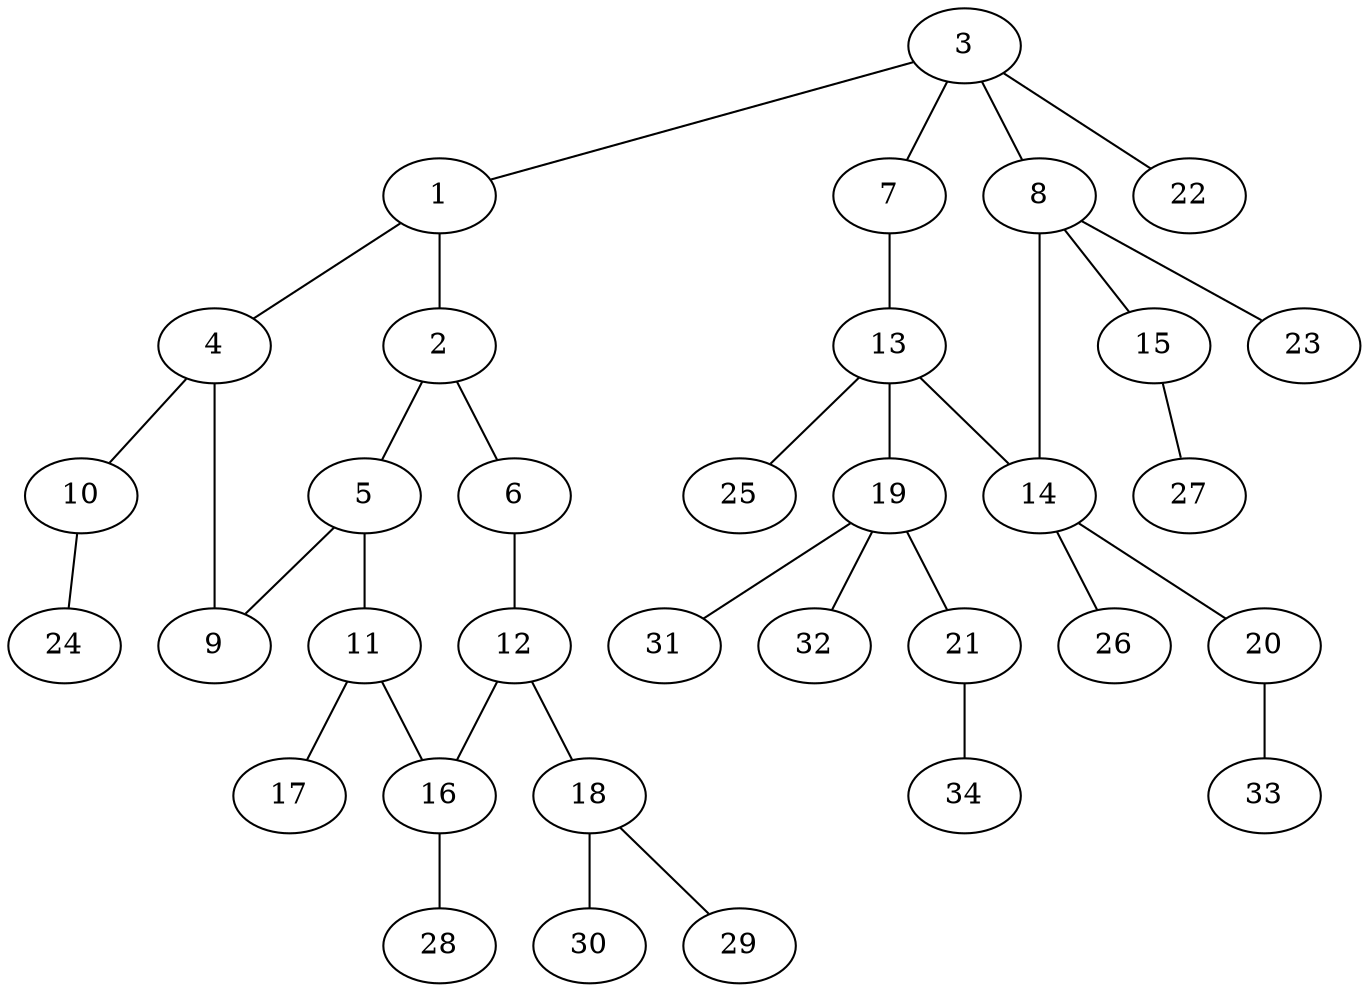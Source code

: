 graph molecule_4078 {
	1	 [chem=N];
	2	 [chem=C];
	1 -- 2	 [valence=1];
	4	 [chem=C];
	1 -- 4	 [valence=1];
	5	 [chem=C];
	2 -- 5	 [valence=2];
	6	 [chem=N];
	2 -- 6	 [valence=1];
	3	 [chem=C];
	3 -- 1	 [valence=1];
	7	 [chem=O];
	3 -- 7	 [valence=1];
	8	 [chem=C];
	3 -- 8	 [valence=1];
	22	 [chem=H];
	3 -- 22	 [valence=1];
	9	 [chem=N];
	4 -- 9	 [valence=2];
	10	 [chem=O];
	4 -- 10	 [valence=1];
	5 -- 9	 [valence=1];
	11	 [chem=C];
	5 -- 11	 [valence=1];
	12	 [chem=C];
	6 -- 12	 [valence=2];
	13	 [chem=C];
	7 -- 13	 [valence=1];
	14	 [chem=C];
	8 -- 14	 [valence=1];
	15	 [chem=O];
	8 -- 15	 [valence=1];
	23	 [chem=H];
	8 -- 23	 [valence=1];
	24	 [chem=H];
	10 -- 24	 [valence=1];
	16	 [chem=N];
	11 -- 16	 [valence=1];
	17	 [chem=O];
	11 -- 17	 [valence=2];
	12 -- 16	 [valence=1];
	18	 [chem=N];
	12 -- 18	 [valence=1];
	13 -- 14	 [valence=1];
	19	 [chem=C];
	13 -- 19	 [valence=1];
	25	 [chem=H];
	13 -- 25	 [valence=1];
	20	 [chem=O];
	14 -- 20	 [valence=1];
	26	 [chem=H];
	14 -- 26	 [valence=1];
	27	 [chem=H];
	15 -- 27	 [valence=1];
	28	 [chem=H];
	16 -- 28	 [valence=1];
	29	 [chem=H];
	18 -- 29	 [valence=1];
	30	 [chem=H];
	18 -- 30	 [valence=1];
	21	 [chem=O];
	19 -- 21	 [valence=1];
	31	 [chem=H];
	19 -- 31	 [valence=1];
	32	 [chem=H];
	19 -- 32	 [valence=1];
	33	 [chem=H];
	20 -- 33	 [valence=1];
	34	 [chem=H];
	21 -- 34	 [valence=1];
}

